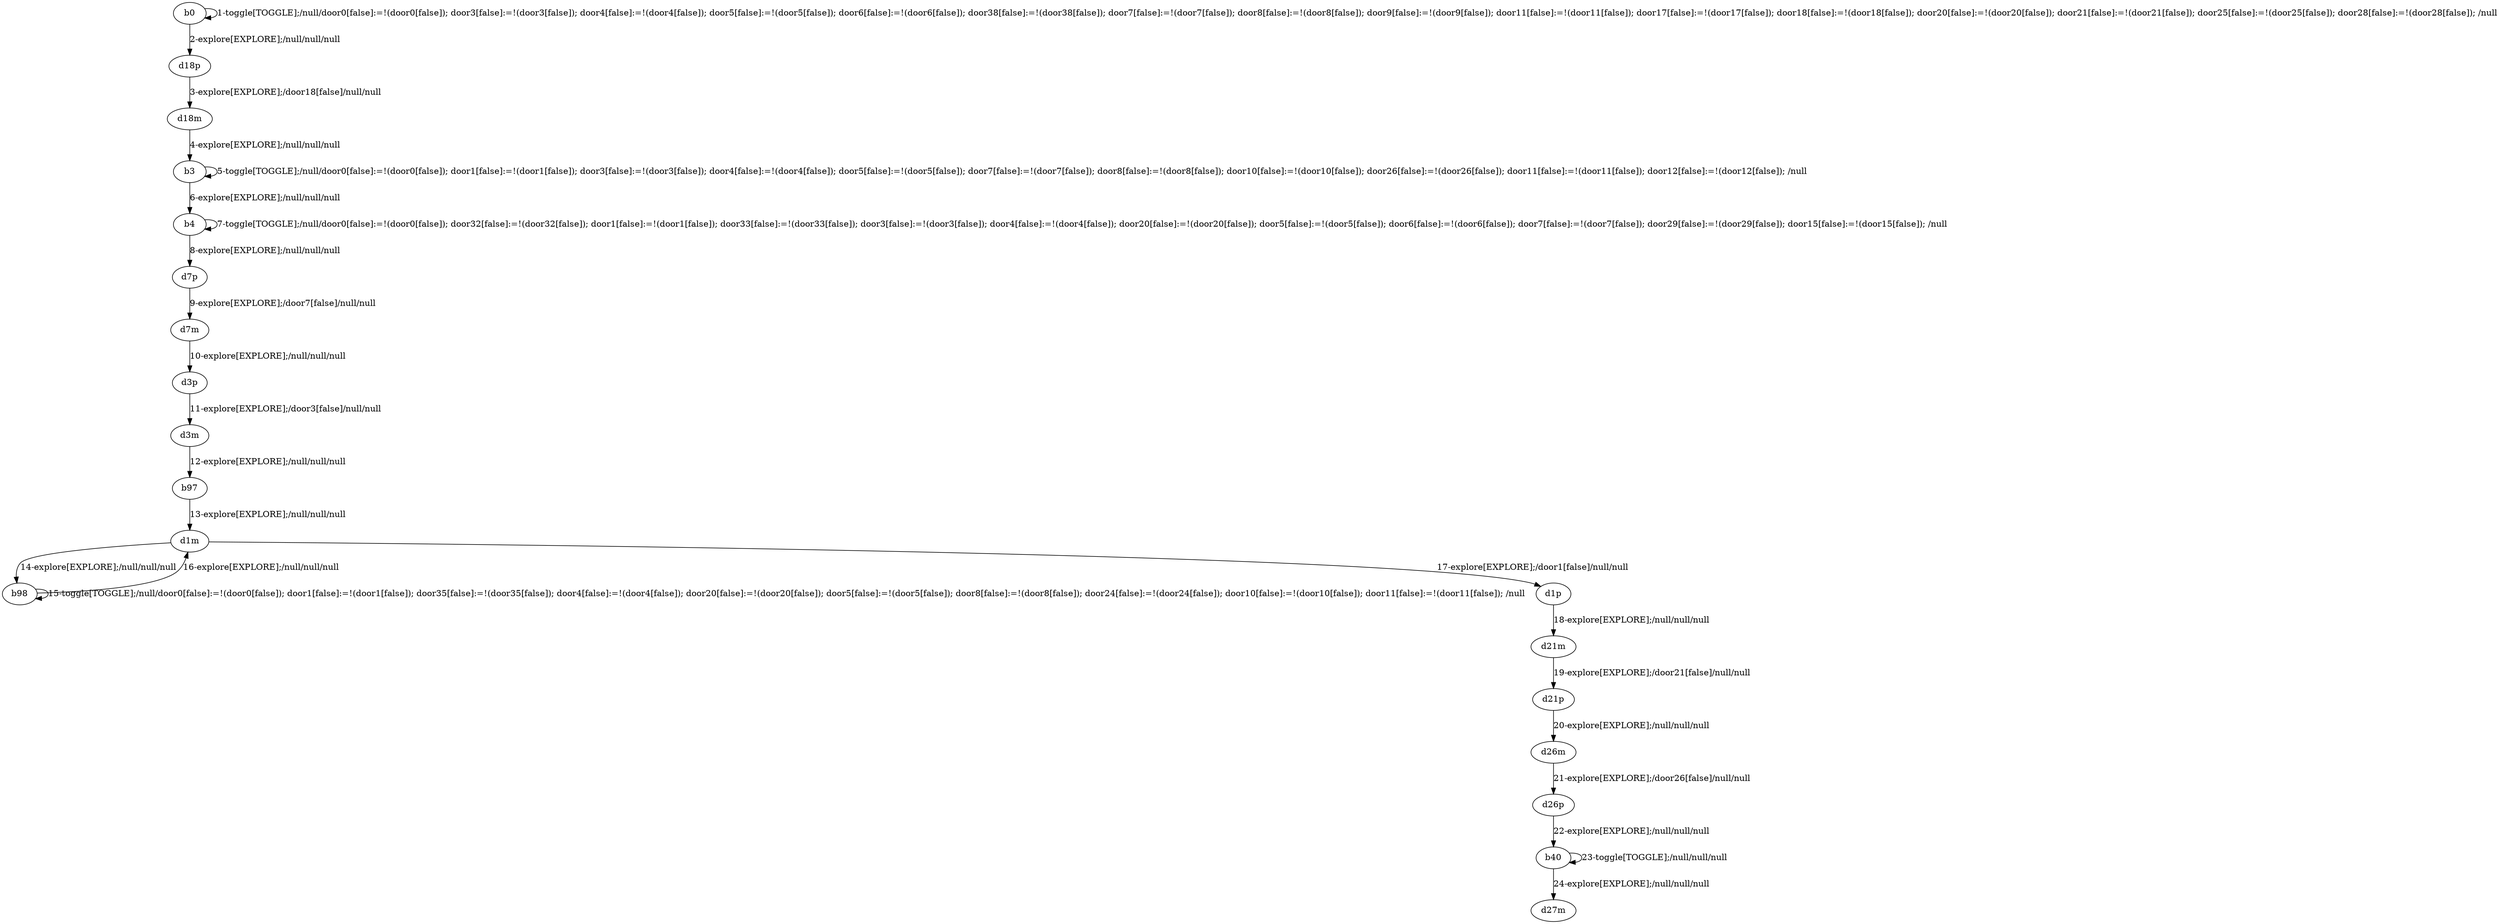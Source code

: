 # Total number of goals covered by this test: 1
# b40 --> d27m

digraph g {
"b0" -> "b0" [label = "1-toggle[TOGGLE];/null/door0[false]:=!(door0[false]); door3[false]:=!(door3[false]); door4[false]:=!(door4[false]); door5[false]:=!(door5[false]); door6[false]:=!(door6[false]); door38[false]:=!(door38[false]); door7[false]:=!(door7[false]); door8[false]:=!(door8[false]); door9[false]:=!(door9[false]); door11[false]:=!(door11[false]); door17[false]:=!(door17[false]); door18[false]:=!(door18[false]); door20[false]:=!(door20[false]); door21[false]:=!(door21[false]); door25[false]:=!(door25[false]); door28[false]:=!(door28[false]); /null"];
"b0" -> "d18p" [label = "2-explore[EXPLORE];/null/null/null"];
"d18p" -> "d18m" [label = "3-explore[EXPLORE];/door18[false]/null/null"];
"d18m" -> "b3" [label = "4-explore[EXPLORE];/null/null/null"];
"b3" -> "b3" [label = "5-toggle[TOGGLE];/null/door0[false]:=!(door0[false]); door1[false]:=!(door1[false]); door3[false]:=!(door3[false]); door4[false]:=!(door4[false]); door5[false]:=!(door5[false]); door7[false]:=!(door7[false]); door8[false]:=!(door8[false]); door10[false]:=!(door10[false]); door26[false]:=!(door26[false]); door11[false]:=!(door11[false]); door12[false]:=!(door12[false]); /null"];
"b3" -> "b4" [label = "6-explore[EXPLORE];/null/null/null"];
"b4" -> "b4" [label = "7-toggle[TOGGLE];/null/door0[false]:=!(door0[false]); door32[false]:=!(door32[false]); door1[false]:=!(door1[false]); door33[false]:=!(door33[false]); door3[false]:=!(door3[false]); door4[false]:=!(door4[false]); door20[false]:=!(door20[false]); door5[false]:=!(door5[false]); door6[false]:=!(door6[false]); door7[false]:=!(door7[false]); door29[false]:=!(door29[false]); door15[false]:=!(door15[false]); /null"];
"b4" -> "d7p" [label = "8-explore[EXPLORE];/null/null/null"];
"d7p" -> "d7m" [label = "9-explore[EXPLORE];/door7[false]/null/null"];
"d7m" -> "d3p" [label = "10-explore[EXPLORE];/null/null/null"];
"d3p" -> "d3m" [label = "11-explore[EXPLORE];/door3[false]/null/null"];
"d3m" -> "b97" [label = "12-explore[EXPLORE];/null/null/null"];
"b97" -> "d1m" [label = "13-explore[EXPLORE];/null/null/null"];
"d1m" -> "b98" [label = "14-explore[EXPLORE];/null/null/null"];
"b98" -> "b98" [label = "15-toggle[TOGGLE];/null/door0[false]:=!(door0[false]); door1[false]:=!(door1[false]); door35[false]:=!(door35[false]); door4[false]:=!(door4[false]); door20[false]:=!(door20[false]); door5[false]:=!(door5[false]); door8[false]:=!(door8[false]); door24[false]:=!(door24[false]); door10[false]:=!(door10[false]); door11[false]:=!(door11[false]); /null"];
"b98" -> "d1m" [label = "16-explore[EXPLORE];/null/null/null"];
"d1m" -> "d1p" [label = "17-explore[EXPLORE];/door1[false]/null/null"];
"d1p" -> "d21m" [label = "18-explore[EXPLORE];/null/null/null"];
"d21m" -> "d21p" [label = "19-explore[EXPLORE];/door21[false]/null/null"];
"d21p" -> "d26m" [label = "20-explore[EXPLORE];/null/null/null"];
"d26m" -> "d26p" [label = "21-explore[EXPLORE];/door26[false]/null/null"];
"d26p" -> "b40" [label = "22-explore[EXPLORE];/null/null/null"];
"b40" -> "b40" [label = "23-toggle[TOGGLE];/null/null/null"];
"b40" -> "d27m" [label = "24-explore[EXPLORE];/null/null/null"];
}